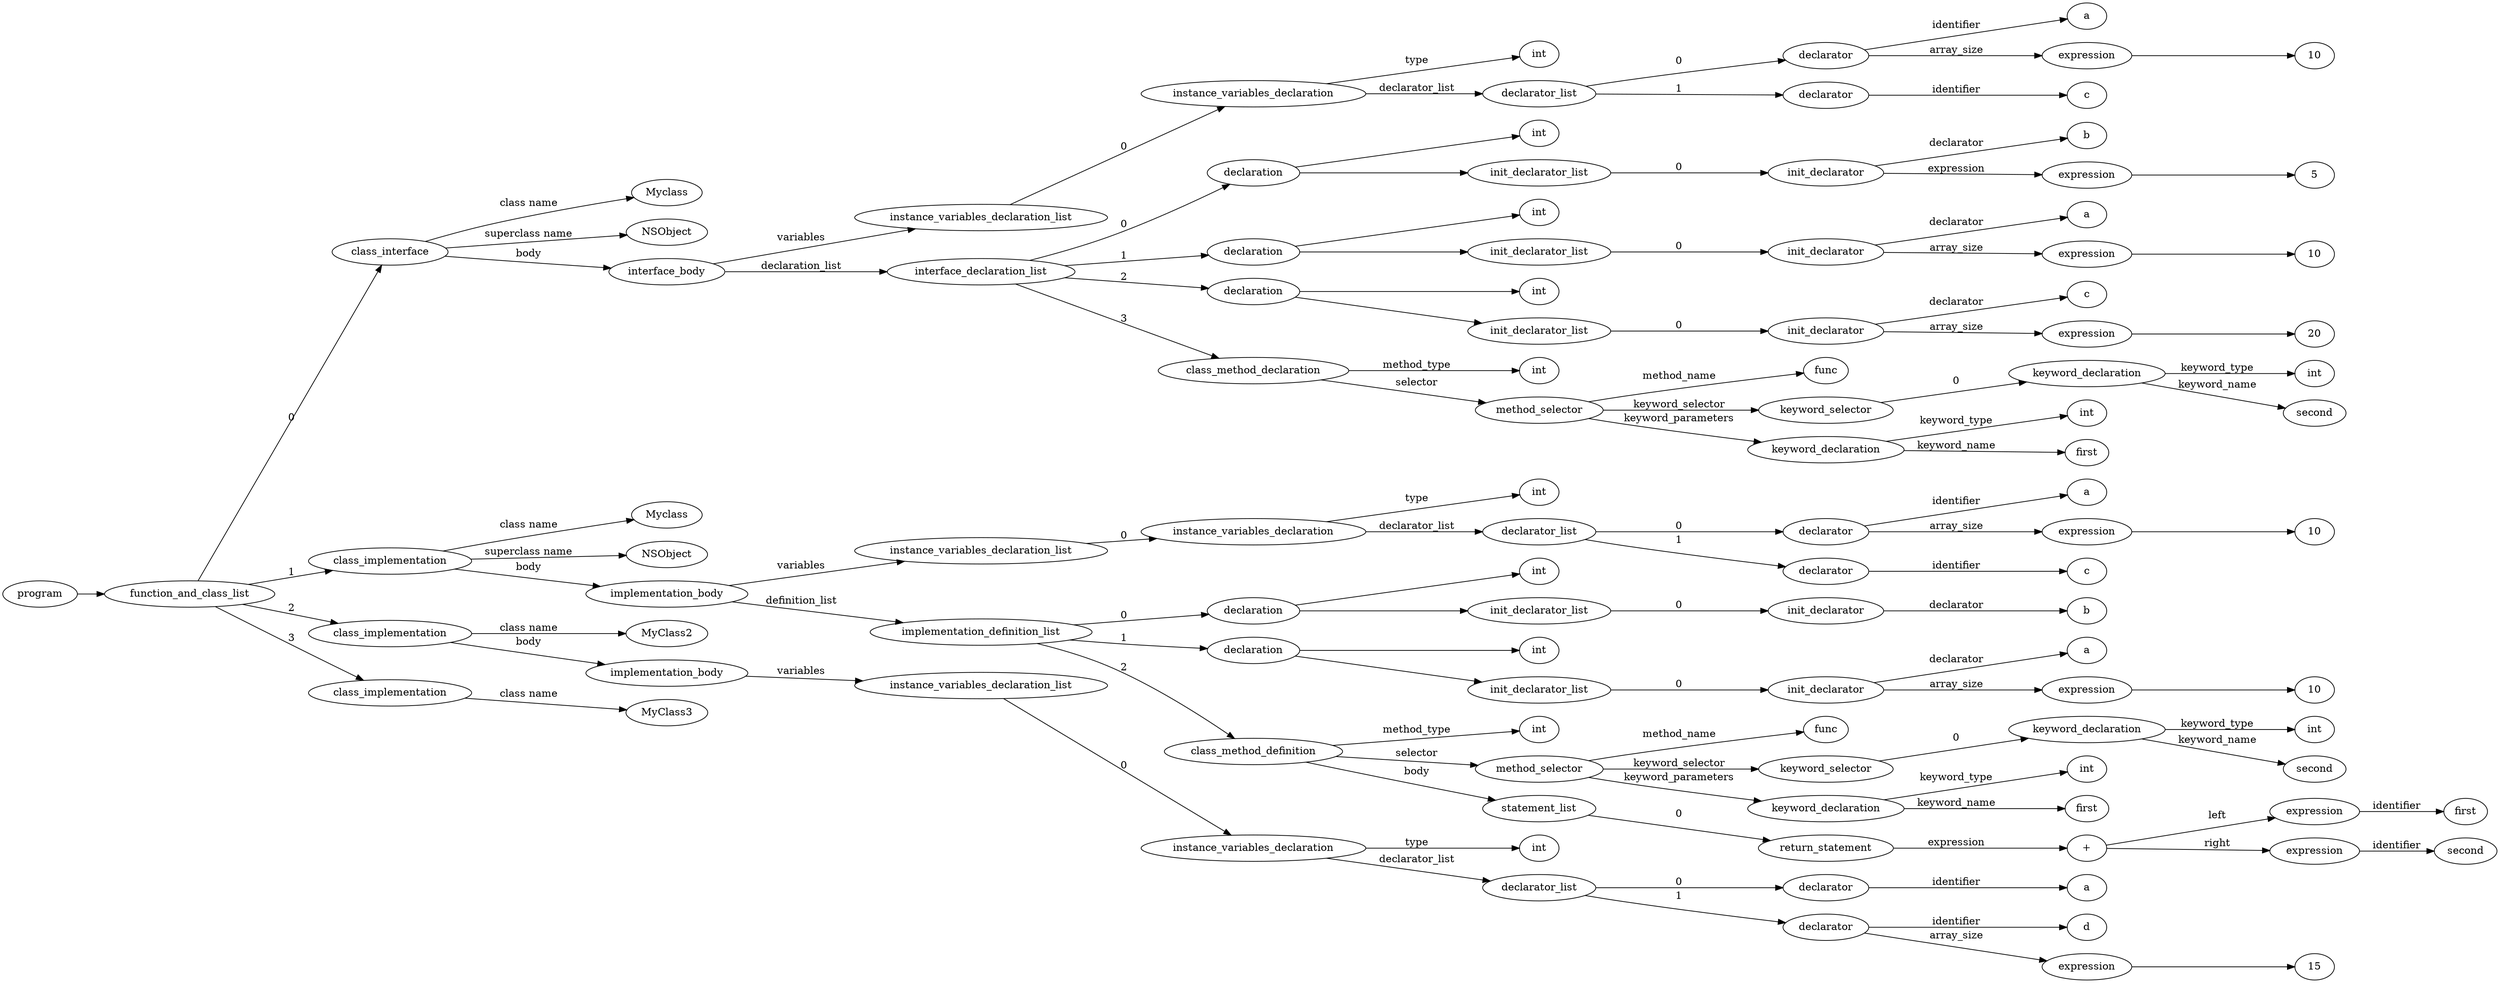 digraph ObjectiveC { rankdir="LR";
83[label="program"];
83->37;
37[label="function_and_class_list"];
37->36[label="0"];
36[label="class_interface"];
36.1 [label="Myclass"];
36->36.1 [label="class name"];
36.2 [label="NSObject"];
36->36.2 [label="superclass name"];
36->35[label="body"];
35[label="interface_body"];
35->7[label="variables"];
7[label="instance_variables_declaration_list"];
7->6[label="0"];
6[label="instance_variables_declaration"];
6->0[label="type"];
0[label="int"];
6->4[label="declarator_list"];
4[label="declarator_list"];
4->3[label="0"];
3[label="declarator"];
3.1 [label="a"];
3->3.1[label="identifier"];
3->2[label="array_size"];
2[label="expression"];
2->1;
1[label="10"];
4->5[label="1"];
5[label="declarator"];
5.1 [label="c"];
5->5.1[label="identifier"];
35->14[label="declaration_list"];
14[label="interface_declaration_list"];
14->13[label="0"];
13[label="declaration"];
13->8;
8[label="int"];
13->12;
12[label="init_declarator_list"];
12->11[label="0"];
11[label="init_declarator"];
11.1 [label="b"];
11->11.1[label="declarator"];
11->10[label="expression"];
10[label="expression"];
10->9;
9[label="5"];
14->20[label="1"];
20[label="declaration"];
20->15;
15[label="int"];
20->19;
19[label="init_declarator_list"];
19->18[label="0"];
18[label="init_declarator"];
18.1 [label="a"];
18->18.1[label="declarator"];
18->17[label="array_size"];
17[label="expression"];
17->16;
16[label="10"];
14->26[label="2"];
26[label="declaration"];
26->21;
21[label="int"];
26->25;
25[label="init_declarator_list"];
25->24[label="0"];
24[label="init_declarator"];
24.1 [label="c"];
24->24.1[label="declarator"];
24->23[label="array_size"];
23[label="expression"];
23->22;
22[label="20"];
14->34[label="3"];
34[label="class_method_declaration"];
34->27[label="method_type"];
27[label="int"];
34->33[label="selector"];
33[label="method_selector"];
33->33.1 [label="method_name"];
33.1 [label="func"];
33->32[label="keyword_selector"];
32[label="keyword_selector"];
32->31[label="0"];
31[label="keyword_declaration"];
31->30[label="keyword_type"];
30[label="int"];
31->31.2 [label="keyword_name"];
31.2 [label="second"];
33->29[label="keyword_parameters"];
29[label="keyword_declaration"];
29->28[label="keyword_type"];
28[label="int"];
29->29.2 [label="keyword_name"];
29.2 [label="first"];
37->71[label="1"];
71[label="class_implementation"];
71.1 [label="Myclass"];
71->71.1 [label="class name"];
71.2 [label="NSObject"];
71->71.2 [label="superclass name"];
71->70[label="body"];
70[label="implementation_body"];
70->45[label="variables"];
45[label="instance_variables_declaration_list"];
45->44[label="0"];
44[label="instance_variables_declaration"];
44->38[label="type"];
38[label="int"];
44->42[label="declarator_list"];
42[label="declarator_list"];
42->41[label="0"];
41[label="declarator"];
41.1 [label="a"];
41->41.1[label="identifier"];
41->40[label="array_size"];
40[label="expression"];
40->39;
39[label="10"];
42->43[label="1"];
43[label="declarator"];
43.1 [label="c"];
43->43.1[label="identifier"];
70->50[label="definition_list"];
50[label="implementation_definition_list"];
50->49[label="0"];
49[label="declaration"];
49->46;
46[label="int"];
49->48;
48[label="init_declarator_list"];
48->47[label="0"];
47[label="init_declarator"];
47.1 [label="b"];
47->47.1[label="declarator"];
50->56[label="1"];
56[label="declaration"];
56->51;
51[label="int"];
56->55;
55[label="init_declarator_list"];
55->54[label="0"];
54[label="init_declarator"];
54.1 [label="a"];
54->54.1[label="declarator"];
54->53[label="array_size"];
53[label="expression"];
53->52;
52[label="10"];
50->69[label="2"];
69[label="class_method_definition"];
69->57[label="method_type"];
57[label="int"];
69->63[label="selector"];
63[label="method_selector"];
63->63.1 [label="method_name"];
63.1 [label="func"];
63->62[label="keyword_selector"];
62[label="keyword_selector"];
62->61[label="0"];
61[label="keyword_declaration"];
61->60[label="keyword_type"];
60[label="int"];
61->61.2 [label="keyword_name"];
61.2 [label="second"];
63->59[label="keyword_parameters"];
59[label="keyword_declaration"];
59->58[label="keyword_type"];
58[label="int"];
59->59.2 [label="keyword_name"];
59.2 [label="first"];
69->68[label="body"];
68[label="statement_list"];
68->67[label="0"];
67[label="return_statement"];
67->66[label="expression"];
66[label="expression"];
66[label="+"];
66->64[label="left"];
64[label="expression"];
64->64.1 [label="identifier"];64.1[label="first"];
66->65[label="right"];
65[label="expression"];
65->65.1 [label="identifier"];65.1[label="second"];
37->81[label="2"];
81[label="class_implementation"];
81.1 [label="MyClass2"];
81->81.1 [label="class name"];
81->80[label="body"];
80[label="implementation_body"];
80->79[label="variables"];
79[label="instance_variables_declaration_list"];
79->78[label="0"];
78[label="instance_variables_declaration"];
78->72[label="type"];
72[label="int"];
78->74[label="declarator_list"];
74[label="declarator_list"];
74->73[label="0"];
73[label="declarator"];
73.1 [label="a"];
73->73.1[label="identifier"];
74->77[label="1"];
77[label="declarator"];
77.1 [label="d"];
77->77.1[label="identifier"];
77->76[label="array_size"];
76[label="expression"];
76->75;
75[label="15"];
37->82[label="3"];
82[label="class_implementation"];
82.1 [label="MyClass3"];
82->82.1 [label="class name"];
}

